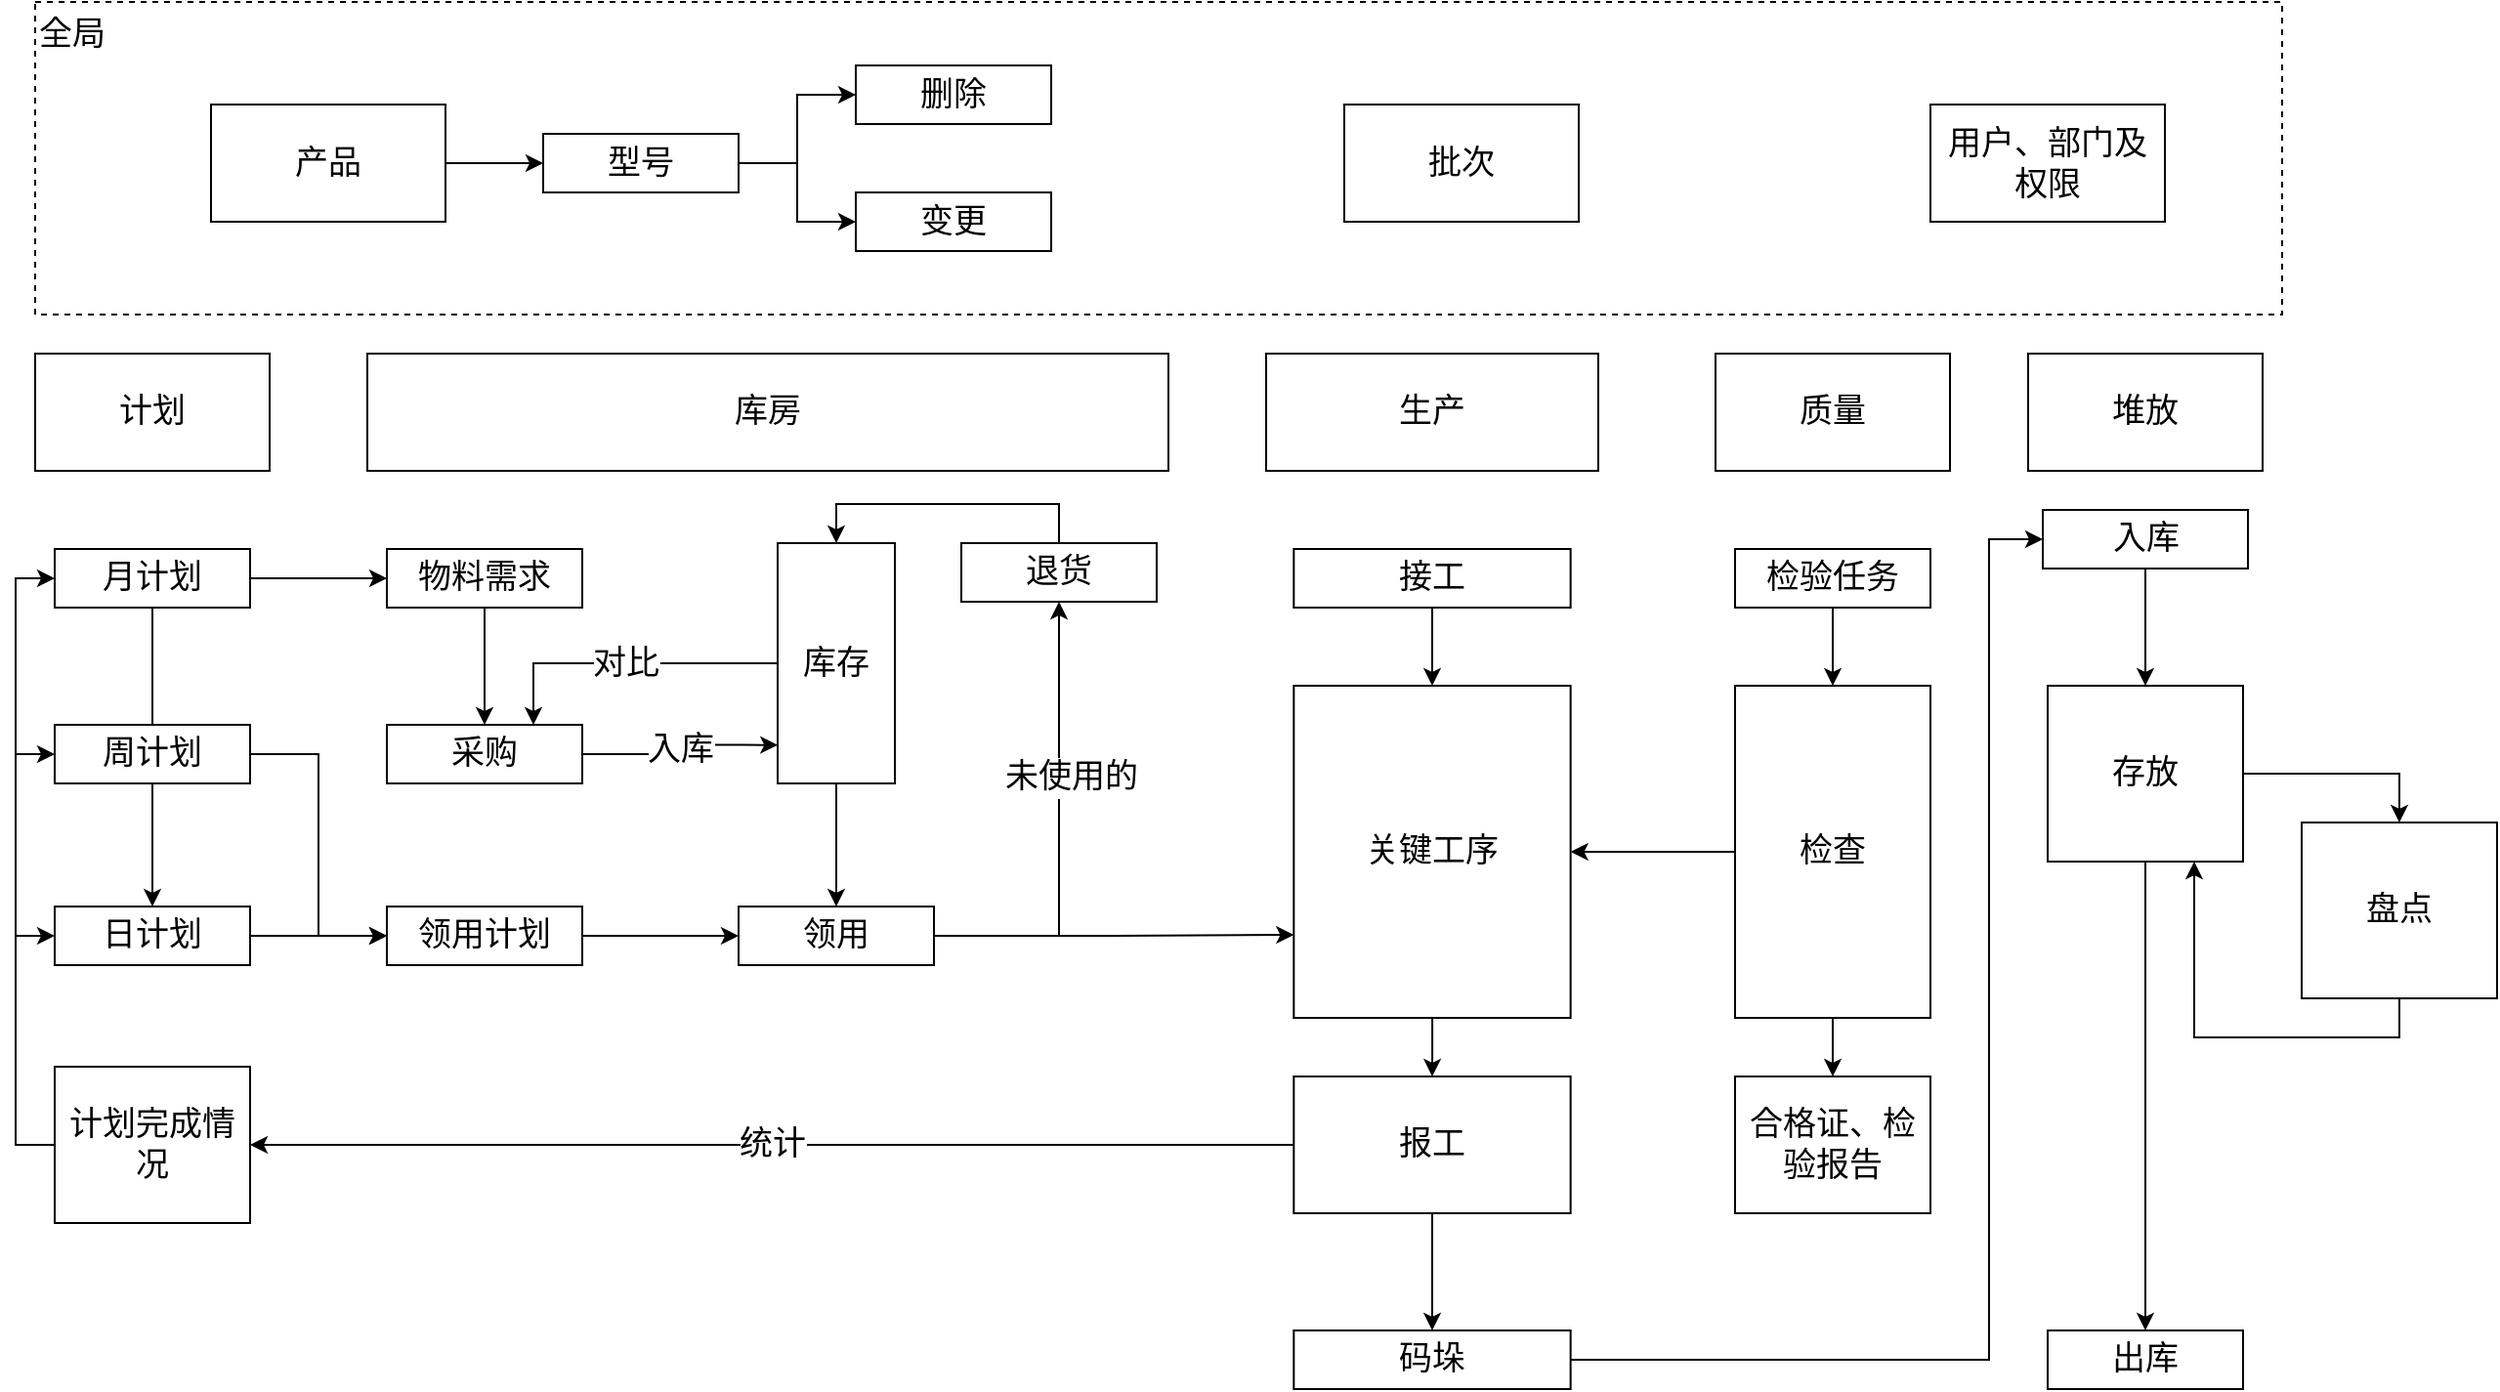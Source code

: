 <mxfile version="15.5.2" type="github" pages="2">
  <diagram id="4dSV8biOeY9Mt8u1wTXa" name="全局">
    <mxGraphModel dx="2172" dy="2098" grid="1" gridSize="10" guides="1" tooltips="1" connect="1" arrows="1" fold="1" page="1" pageScale="1" pageWidth="827" pageHeight="1169" math="0" shadow="0">
      <root>
        <mxCell id="0" />
        <mxCell id="1" parent="0" />
        <mxCell id="zCiI34CFv8VdZSw2ZmV4-54" value="全局" style="rounded=0;whiteSpace=wrap;html=1;fontSize=17;dashed=1;align=left;verticalAlign=top;" parent="1" vertex="1">
          <mxGeometry x="-110" y="-140" width="1150" height="160" as="geometry" />
        </mxCell>
        <mxCell id="zCiI34CFv8VdZSw2ZmV4-58" value="" style="edgeStyle=orthogonalEdgeStyle;rounded=0;orthogonalLoop=1;jettySize=auto;html=1;fontSize=17;" parent="1" source="zCiI34CFv8VdZSw2ZmV4-1" target="zCiI34CFv8VdZSw2ZmV4-8" edge="1">
          <mxGeometry relative="1" as="geometry" />
        </mxCell>
        <mxCell id="zCiI34CFv8VdZSw2ZmV4-1" value="产品" style="rounded=0;whiteSpace=wrap;html=1;fontSize=17;" parent="1" vertex="1">
          <mxGeometry x="-20" y="-87.5" width="120" height="60" as="geometry" />
        </mxCell>
        <mxCell id="zCiI34CFv8VdZSw2ZmV4-2" value="计划" style="rounded=0;whiteSpace=wrap;html=1;fontSize=17;" parent="1" vertex="1">
          <mxGeometry x="-110" y="40" width="120" height="60" as="geometry" />
        </mxCell>
        <mxCell id="zCiI34CFv8VdZSw2ZmV4-4" value="质量" style="rounded=0;whiteSpace=wrap;html=1;fontSize=17;" parent="1" vertex="1">
          <mxGeometry x="750" y="40" width="120" height="60" as="geometry" />
        </mxCell>
        <mxCell id="zCiI34CFv8VdZSw2ZmV4-5" value="堆放" style="rounded=0;whiteSpace=wrap;html=1;fontSize=17;" parent="1" vertex="1">
          <mxGeometry x="910" y="40" width="120" height="60" as="geometry" />
        </mxCell>
        <mxCell id="zCiI34CFv8VdZSw2ZmV4-6" value="用户、部门及权限" style="rounded=0;whiteSpace=wrap;html=1;fontSize=17;" parent="1" vertex="1">
          <mxGeometry x="860" y="-87.5" width="120" height="60" as="geometry" />
        </mxCell>
        <mxCell id="zCiI34CFv8VdZSw2ZmV4-59" value="" style="edgeStyle=orthogonalEdgeStyle;rounded=0;orthogonalLoop=1;jettySize=auto;html=1;fontSize=17;" parent="1" source="zCiI34CFv8VdZSw2ZmV4-8" target="zCiI34CFv8VdZSw2ZmV4-57" edge="1">
          <mxGeometry relative="1" as="geometry" />
        </mxCell>
        <mxCell id="zCiI34CFv8VdZSw2ZmV4-60" style="edgeStyle=orthogonalEdgeStyle;rounded=0;orthogonalLoop=1;jettySize=auto;html=1;exitX=1;exitY=0.5;exitDx=0;exitDy=0;entryX=0;entryY=0.5;entryDx=0;entryDy=0;fontSize=17;" parent="1" source="zCiI34CFv8VdZSw2ZmV4-8" target="zCiI34CFv8VdZSw2ZmV4-55" edge="1">
          <mxGeometry relative="1" as="geometry" />
        </mxCell>
        <mxCell id="zCiI34CFv8VdZSw2ZmV4-8" value="型号" style="rounded=0;whiteSpace=wrap;html=1;fontSize=17;" parent="1" vertex="1">
          <mxGeometry x="150" y="-72.5" width="100" height="30" as="geometry" />
        </mxCell>
        <mxCell id="zCiI34CFv8VdZSw2ZmV4-53" value="统计" style="edgeStyle=orthogonalEdgeStyle;rounded=0;orthogonalLoop=1;jettySize=auto;html=1;exitX=0;exitY=0.5;exitDx=0;exitDy=0;entryX=1;entryY=0.5;entryDx=0;entryDy=0;fontSize=17;" parent="1" source="zCiI34CFv8VdZSw2ZmV4-11" target="zCiI34CFv8VdZSw2ZmV4-52" edge="1">
          <mxGeometry relative="1" as="geometry" />
        </mxCell>
        <mxCell id="zCiI34CFv8VdZSw2ZmV4-40" style="edgeStyle=orthogonalEdgeStyle;rounded=0;orthogonalLoop=1;jettySize=auto;html=1;exitX=0.5;exitY=1;exitDx=0;exitDy=0;entryX=0.5;entryY=0;entryDx=0;entryDy=0;fontSize=17;" parent="1" source="zCiI34CFv8VdZSw2ZmV4-18" target="zCiI34CFv8VdZSw2ZmV4-29" edge="1">
          <mxGeometry relative="1" as="geometry" />
        </mxCell>
        <mxCell id="zCiI34CFv8VdZSw2ZmV4-18" value="检验任务" style="rounded=0;whiteSpace=wrap;html=1;fontSize=17;" parent="1" vertex="1">
          <mxGeometry x="760" y="140" width="100" height="30" as="geometry" />
        </mxCell>
        <mxCell id="zCiI34CFv8VdZSw2ZmV4-48" value="" style="edgeStyle=orthogonalEdgeStyle;rounded=0;orthogonalLoop=1;jettySize=auto;html=1;fontSize=17;" parent="1" source="zCiI34CFv8VdZSw2ZmV4-20" target="zCiI34CFv8VdZSw2ZmV4-44" edge="1">
          <mxGeometry relative="1" as="geometry" />
        </mxCell>
        <mxCell id="zCiI34CFv8VdZSw2ZmV4-76" style="edgeStyle=orthogonalEdgeStyle;rounded=0;orthogonalLoop=1;jettySize=auto;html=1;exitX=1;exitY=0.5;exitDx=0;exitDy=0;entryX=0;entryY=0.5;entryDx=0;entryDy=0;fontSize=17;" parent="1" source="zCiI34CFv8VdZSw2ZmV4-20" target="zCiI34CFv8VdZSw2ZmV4-26" edge="1">
          <mxGeometry relative="1" as="geometry" />
        </mxCell>
        <mxCell id="zCiI34CFv8VdZSw2ZmV4-20" value="月计划" style="rounded=0;whiteSpace=wrap;html=1;fontSize=17;" parent="1" vertex="1">
          <mxGeometry x="-100" y="140" width="100" height="30" as="geometry" />
        </mxCell>
        <mxCell id="zCiI34CFv8VdZSw2ZmV4-37" style="edgeStyle=orthogonalEdgeStyle;rounded=0;orthogonalLoop=1;jettySize=auto;html=1;exitX=1;exitY=0.5;exitDx=0;exitDy=0;entryX=0;entryY=0.5;entryDx=0;entryDy=0;fontSize=17;" parent="1" source="zCiI34CFv8VdZSw2ZmV4-21" target="zCiI34CFv8VdZSw2ZmV4-75" edge="1">
          <mxGeometry relative="1" as="geometry">
            <Array as="points">
              <mxPoint x="890" y="555" />
              <mxPoint x="890" y="135" />
            </Array>
          </mxGeometry>
        </mxCell>
        <mxCell id="zCiI34CFv8VdZSw2ZmV4-24" value="" style="edgeStyle=orthogonalEdgeStyle;rounded=0;orthogonalLoop=1;jettySize=auto;html=1;fontSize=17;" parent="1" source="zCiI34CFv8VdZSw2ZmV4-22" target="zCiI34CFv8VdZSw2ZmV4-23" edge="1">
          <mxGeometry relative="1" as="geometry" />
        </mxCell>
        <mxCell id="zCiI34CFv8VdZSw2ZmV4-107" style="edgeStyle=orthogonalEdgeStyle;rounded=0;orthogonalLoop=1;jettySize=auto;html=1;exitX=1;exitY=0.5;exitDx=0;exitDy=0;entryX=0.5;entryY=0;entryDx=0;entryDy=0;fontSize=17;" parent="1" source="zCiI34CFv8VdZSw2ZmV4-22" target="zCiI34CFv8VdZSw2ZmV4-105" edge="1">
          <mxGeometry relative="1" as="geometry" />
        </mxCell>
        <mxCell id="zCiI34CFv8VdZSw2ZmV4-22" value="存放" style="rounded=0;whiteSpace=wrap;html=1;fontSize=17;" parent="1" vertex="1">
          <mxGeometry x="920" y="210" width="100" height="90" as="geometry" />
        </mxCell>
        <mxCell id="zCiI34CFv8VdZSw2ZmV4-23" value="出库" style="rounded=0;whiteSpace=wrap;html=1;fontSize=17;" parent="1" vertex="1">
          <mxGeometry x="920" y="540" width="100" height="30" as="geometry" />
        </mxCell>
        <mxCell id="zCiI34CFv8VdZSw2ZmV4-25" value="库房" style="rounded=0;whiteSpace=wrap;html=1;fontSize=17;" parent="1" vertex="1">
          <mxGeometry x="60" y="40" width="410" height="60" as="geometry" />
        </mxCell>
        <mxCell id="zCiI34CFv8VdZSw2ZmV4-91" style="edgeStyle=orthogonalEdgeStyle;rounded=0;orthogonalLoop=1;jettySize=auto;html=1;exitX=0.5;exitY=1;exitDx=0;exitDy=0;entryX=0.5;entryY=0;entryDx=0;entryDy=0;fontSize=17;" parent="1" source="zCiI34CFv8VdZSw2ZmV4-26" target="zCiI34CFv8VdZSw2ZmV4-31" edge="1">
          <mxGeometry relative="1" as="geometry" />
        </mxCell>
        <mxCell id="zCiI34CFv8VdZSw2ZmV4-26" value="物料需求" style="rounded=0;whiteSpace=wrap;html=1;fontSize=17;" parent="1" vertex="1">
          <mxGeometry x="70" y="140" width="100" height="30" as="geometry" />
        </mxCell>
        <mxCell id="zCiI34CFv8VdZSw2ZmV4-28" value="批次" style="rounded=0;whiteSpace=wrap;html=1;fontSize=17;" parent="1" vertex="1">
          <mxGeometry x="560.0" y="-87.5" width="120" height="60" as="geometry" />
        </mxCell>
        <mxCell id="zCiI34CFv8VdZSw2ZmV4-38" style="edgeStyle=orthogonalEdgeStyle;rounded=0;orthogonalLoop=1;jettySize=auto;html=1;exitX=0;exitY=0.5;exitDx=0;exitDy=0;entryX=1;entryY=0.5;entryDx=0;entryDy=0;fontSize=17;" parent="1" source="zCiI34CFv8VdZSw2ZmV4-29" target="zCiI34CFv8VdZSw2ZmV4-13" edge="1">
          <mxGeometry relative="1" as="geometry" />
        </mxCell>
        <mxCell id="zCiI34CFv8VdZSw2ZmV4-39" style="edgeStyle=orthogonalEdgeStyle;rounded=0;orthogonalLoop=1;jettySize=auto;html=1;exitX=0.5;exitY=1;exitDx=0;exitDy=0;entryX=0.5;entryY=0;entryDx=0;entryDy=0;fontSize=17;" parent="1" source="zCiI34CFv8VdZSw2ZmV4-29" target="zCiI34CFv8VdZSw2ZmV4-30" edge="1">
          <mxGeometry relative="1" as="geometry" />
        </mxCell>
        <mxCell id="zCiI34CFv8VdZSw2ZmV4-29" value="检查" style="rounded=0;whiteSpace=wrap;html=1;fontSize=17;" parent="1" vertex="1">
          <mxGeometry x="760" y="210" width="100" height="170" as="geometry" />
        </mxCell>
        <mxCell id="zCiI34CFv8VdZSw2ZmV4-30" value="合格证、检验报告" style="rounded=0;whiteSpace=wrap;html=1;fontSize=17;" parent="1" vertex="1">
          <mxGeometry x="760" y="410" width="100" height="70" as="geometry" />
        </mxCell>
        <mxCell id="zCiI34CFv8VdZSw2ZmV4-96" value="入库" style="edgeStyle=orthogonalEdgeStyle;rounded=0;orthogonalLoop=1;jettySize=auto;html=1;exitX=1;exitY=0.5;exitDx=0;exitDy=0;entryX=0.002;entryY=0.84;entryDx=0;entryDy=0;fontSize=17;entryPerimeter=0;" parent="1" source="zCiI34CFv8VdZSw2ZmV4-31" target="zCiI34CFv8VdZSw2ZmV4-66" edge="1">
          <mxGeometry relative="1" as="geometry" />
        </mxCell>
        <mxCell id="zCiI34CFv8VdZSw2ZmV4-31" value="采购" style="rounded=0;whiteSpace=wrap;html=1;fontSize=17;" parent="1" vertex="1">
          <mxGeometry x="70" y="230" width="100" height="30" as="geometry" />
        </mxCell>
        <mxCell id="zCiI34CFv8VdZSw2ZmV4-100" value="" style="edgeStyle=orthogonalEdgeStyle;rounded=0;orthogonalLoop=1;jettySize=auto;html=1;fontSize=17;" parent="1" source="zCiI34CFv8VdZSw2ZmV4-32" target="zCiI34CFv8VdZSw2ZmV4-85" edge="1">
          <mxGeometry relative="1" as="geometry" />
        </mxCell>
        <mxCell id="zCiI34CFv8VdZSw2ZmV4-32" value="领用计划" style="rounded=0;whiteSpace=wrap;html=1;fontSize=17;" parent="1" vertex="1">
          <mxGeometry x="70" y="323" width="100" height="30" as="geometry" />
        </mxCell>
        <mxCell id="zCiI34CFv8VdZSw2ZmV4-63" value="" style="edgeStyle=orthogonalEdgeStyle;rounded=0;orthogonalLoop=1;jettySize=auto;html=1;fontSize=17;entryX=0.5;entryY=0;entryDx=0;entryDy=0;exitX=0.5;exitY=0;exitDx=0;exitDy=0;" parent="1" source="zCiI34CFv8VdZSw2ZmV4-33" target="zCiI34CFv8VdZSw2ZmV4-66" edge="1">
          <mxGeometry relative="1" as="geometry">
            <mxPoint x="170" y="20" as="targetPoint" />
          </mxGeometry>
        </mxCell>
        <mxCell id="zCiI34CFv8VdZSw2ZmV4-33" value="退货" style="rounded=0;whiteSpace=wrap;html=1;fontSize=17;" parent="1" vertex="1">
          <mxGeometry x="364" y="137" width="100" height="30" as="geometry" />
        </mxCell>
        <mxCell id="zCiI34CFv8VdZSw2ZmV4-79" style="edgeStyle=orthogonalEdgeStyle;rounded=0;orthogonalLoop=1;jettySize=auto;html=1;exitX=1;exitY=0.5;exitDx=0;exitDy=0;entryX=0;entryY=0.5;entryDx=0;entryDy=0;fontSize=17;" parent="1" source="zCiI34CFv8VdZSw2ZmV4-43" target="zCiI34CFv8VdZSw2ZmV4-32" edge="1">
          <mxGeometry relative="1" as="geometry" />
        </mxCell>
        <mxCell id="zCiI34CFv8VdZSw2ZmV4-43" value="周计划" style="rounded=0;whiteSpace=wrap;html=1;fontSize=17;" parent="1" vertex="1">
          <mxGeometry x="-100" y="230" width="100" height="30" as="geometry" />
        </mxCell>
        <mxCell id="zCiI34CFv8VdZSw2ZmV4-97" style="edgeStyle=orthogonalEdgeStyle;rounded=0;orthogonalLoop=1;jettySize=auto;html=1;exitX=1;exitY=0.5;exitDx=0;exitDy=0;fontSize=17;" parent="1" source="zCiI34CFv8VdZSw2ZmV4-44" edge="1">
          <mxGeometry relative="1" as="geometry">
            <mxPoint x="70" y="338" as="targetPoint" />
          </mxGeometry>
        </mxCell>
        <mxCell id="zCiI34CFv8VdZSw2ZmV4-44" value="日计划" style="rounded=0;whiteSpace=wrap;html=1;fontSize=17;" parent="1" vertex="1">
          <mxGeometry x="-100" y="323" width="100" height="30" as="geometry" />
        </mxCell>
        <mxCell id="zCiI34CFv8VdZSw2ZmV4-72" style="edgeStyle=orthogonalEdgeStyle;rounded=0;orthogonalLoop=1;jettySize=auto;html=1;exitX=0;exitY=0.5;exitDx=0;exitDy=0;entryX=0;entryY=0.5;entryDx=0;entryDy=0;fontSize=17;" parent="1" source="zCiI34CFv8VdZSw2ZmV4-52" target="zCiI34CFv8VdZSw2ZmV4-44" edge="1">
          <mxGeometry relative="1" as="geometry" />
        </mxCell>
        <mxCell id="zCiI34CFv8VdZSw2ZmV4-73" style="edgeStyle=orthogonalEdgeStyle;rounded=0;orthogonalLoop=1;jettySize=auto;html=1;exitX=0;exitY=0.5;exitDx=0;exitDy=0;entryX=0;entryY=0.5;entryDx=0;entryDy=0;fontSize=17;" parent="1" source="zCiI34CFv8VdZSw2ZmV4-52" target="zCiI34CFv8VdZSw2ZmV4-43" edge="1">
          <mxGeometry relative="1" as="geometry" />
        </mxCell>
        <mxCell id="zCiI34CFv8VdZSw2ZmV4-74" style="edgeStyle=orthogonalEdgeStyle;rounded=0;orthogonalLoop=1;jettySize=auto;html=1;exitX=0;exitY=0.5;exitDx=0;exitDy=0;entryX=0;entryY=0.5;entryDx=0;entryDy=0;fontSize=17;" parent="1" source="zCiI34CFv8VdZSw2ZmV4-52" target="zCiI34CFv8VdZSw2ZmV4-20" edge="1">
          <mxGeometry relative="1" as="geometry" />
        </mxCell>
        <mxCell id="zCiI34CFv8VdZSw2ZmV4-52" value="计划完成情况" style="rounded=0;whiteSpace=wrap;html=1;fontSize=17;" parent="1" vertex="1">
          <mxGeometry x="-100" y="405" width="100" height="80" as="geometry" />
        </mxCell>
        <mxCell id="zCiI34CFv8VdZSw2ZmV4-55" value="删除" style="rounded=0;whiteSpace=wrap;html=1;fontSize=17;" parent="1" vertex="1">
          <mxGeometry x="310" y="-107.5" width="100" height="30" as="geometry" />
        </mxCell>
        <mxCell id="zCiI34CFv8VdZSw2ZmV4-57" value="变更" style="rounded=0;whiteSpace=wrap;html=1;fontSize=17;" parent="1" vertex="1">
          <mxGeometry x="310" y="-42.5" width="100" height="30" as="geometry" />
        </mxCell>
        <mxCell id="zCiI34CFv8VdZSw2ZmV4-94" value="对比" style="edgeStyle=orthogonalEdgeStyle;rounded=0;orthogonalLoop=1;jettySize=auto;html=1;exitX=0;exitY=0.5;exitDx=0;exitDy=0;entryX=0.75;entryY=0;entryDx=0;entryDy=0;fontSize=17;" parent="1" source="zCiI34CFv8VdZSw2ZmV4-66" target="zCiI34CFv8VdZSw2ZmV4-31" edge="1">
          <mxGeometry relative="1" as="geometry" />
        </mxCell>
        <mxCell id="zCiI34CFv8VdZSw2ZmV4-99" style="edgeStyle=orthogonalEdgeStyle;rounded=0;orthogonalLoop=1;jettySize=auto;html=1;exitX=0.5;exitY=1;exitDx=0;exitDy=0;entryX=0.5;entryY=0;entryDx=0;entryDy=0;fontSize=17;" parent="1" source="zCiI34CFv8VdZSw2ZmV4-66" target="zCiI34CFv8VdZSw2ZmV4-85" edge="1">
          <mxGeometry relative="1" as="geometry" />
        </mxCell>
        <mxCell id="zCiI34CFv8VdZSw2ZmV4-66" value="库存" style="rounded=0;whiteSpace=wrap;html=1;fontSize=17;" parent="1" vertex="1">
          <mxGeometry x="270" y="137" width="60" height="123" as="geometry" />
        </mxCell>
        <mxCell id="zCiI34CFv8VdZSw2ZmV4-3" value="生产" style="rounded=0;whiteSpace=wrap;html=1;fontSize=17;" parent="1" vertex="1">
          <mxGeometry x="520" y="40" width="170" height="60" as="geometry" />
        </mxCell>
        <mxCell id="zCiI34CFv8VdZSw2ZmV4-84" value="" style="edgeStyle=orthogonalEdgeStyle;rounded=0;orthogonalLoop=1;jettySize=auto;html=1;fontSize=17;" parent="1" source="zCiI34CFv8VdZSw2ZmV4-10" target="zCiI34CFv8VdZSw2ZmV4-13" edge="1">
          <mxGeometry relative="1" as="geometry" />
        </mxCell>
        <mxCell id="zCiI34CFv8VdZSw2ZmV4-10" value="接工" style="rounded=0;whiteSpace=wrap;html=1;fontSize=17;" parent="1" vertex="1">
          <mxGeometry x="534.167" y="140" width="141.667" height="30" as="geometry" />
        </mxCell>
        <mxCell id="zCiI34CFv8VdZSw2ZmV4-11" value="报工" style="rounded=0;whiteSpace=wrap;html=1;fontSize=17;" parent="1" vertex="1">
          <mxGeometry x="534.167" y="410" width="141.667" height="70" as="geometry" />
        </mxCell>
        <mxCell id="zCiI34CFv8VdZSw2ZmV4-16" value="" style="edgeStyle=orthogonalEdgeStyle;rounded=0;orthogonalLoop=1;jettySize=auto;html=1;fontSize=17;entryX=0.5;entryY=0;entryDx=0;entryDy=0;" parent="1" source="zCiI34CFv8VdZSw2ZmV4-13" target="zCiI34CFv8VdZSw2ZmV4-11" edge="1">
          <mxGeometry x="520" y="40" as="geometry">
            <mxPoint x="605" y="280" as="targetPoint" />
          </mxGeometry>
        </mxCell>
        <mxCell id="zCiI34CFv8VdZSw2ZmV4-13" value="关键工序" style="rounded=0;whiteSpace=wrap;html=1;fontSize=17;" parent="1" vertex="1">
          <mxGeometry x="534.167" y="210" width="141.667" height="170" as="geometry" />
        </mxCell>
        <mxCell id="zCiI34CFv8VdZSw2ZmV4-21" value="码垛" style="rounded=0;whiteSpace=wrap;html=1;fontSize=17;" parent="1" vertex="1">
          <mxGeometry x="534.167" y="540" width="141.667" height="30" as="geometry" />
        </mxCell>
        <mxCell id="zCiI34CFv8VdZSw2ZmV4-27" value="" style="edgeStyle=orthogonalEdgeStyle;rounded=0;orthogonalLoop=1;jettySize=auto;html=1;fontSize=17;" parent="1" source="zCiI34CFv8VdZSw2ZmV4-11" target="zCiI34CFv8VdZSw2ZmV4-21" edge="1">
          <mxGeometry x="520" y="40" as="geometry" />
        </mxCell>
        <mxCell id="zCiI34CFv8VdZSw2ZmV4-104" value="" style="edgeStyle=orthogonalEdgeStyle;rounded=0;orthogonalLoop=1;jettySize=auto;html=1;fontSize=17;" parent="1" source="zCiI34CFv8VdZSw2ZmV4-75" target="zCiI34CFv8VdZSw2ZmV4-22" edge="1">
          <mxGeometry relative="1" as="geometry" />
        </mxCell>
        <mxCell id="zCiI34CFv8VdZSw2ZmV4-75" value="入库" style="rounded=0;whiteSpace=wrap;html=1;fontSize=17;" parent="1" vertex="1">
          <mxGeometry x="917.5" y="120" width="105" height="30" as="geometry" />
        </mxCell>
        <mxCell id="zCiI34CFv8VdZSw2ZmV4-89" style="edgeStyle=orthogonalEdgeStyle;rounded=0;orthogonalLoop=1;jettySize=auto;html=1;exitX=1;exitY=0.5;exitDx=0;exitDy=0;entryX=0.5;entryY=1;entryDx=0;entryDy=0;fontSize=17;" parent="1" source="zCiI34CFv8VdZSw2ZmV4-85" target="zCiI34CFv8VdZSw2ZmV4-33" edge="1">
          <mxGeometry relative="1" as="geometry" />
        </mxCell>
        <mxCell id="zCiI34CFv8VdZSw2ZmV4-101" value="Text" style="edgeLabel;html=1;align=center;verticalAlign=middle;resizable=0;points=[];fontSize=17;" parent="zCiI34CFv8VdZSw2ZmV4-89" vertex="1" connectable="0">
          <mxGeometry x="0.232" relative="1" as="geometry">
            <mxPoint as="offset" />
          </mxGeometry>
        </mxCell>
        <mxCell id="zCiI34CFv8VdZSw2ZmV4-102" value="未使用的" style="edgeLabel;html=1;align=center;verticalAlign=middle;resizable=0;points=[];fontSize=17;" parent="zCiI34CFv8VdZSw2ZmV4-89" vertex="1" connectable="0">
          <mxGeometry x="0.232" y="-6" relative="1" as="geometry">
            <mxPoint as="offset" />
          </mxGeometry>
        </mxCell>
        <mxCell id="zCiI34CFv8VdZSw2ZmV4-98" style="edgeStyle=orthogonalEdgeStyle;rounded=0;orthogonalLoop=1;jettySize=auto;html=1;exitX=1;exitY=0.5;exitDx=0;exitDy=0;entryX=0;entryY=0.75;entryDx=0;entryDy=0;fontSize=17;" parent="1" source="zCiI34CFv8VdZSw2ZmV4-85" target="zCiI34CFv8VdZSw2ZmV4-13" edge="1">
          <mxGeometry relative="1" as="geometry" />
        </mxCell>
        <mxCell id="zCiI34CFv8VdZSw2ZmV4-85" value="领用" style="rounded=0;whiteSpace=wrap;html=1;fontSize=17;" parent="1" vertex="1">
          <mxGeometry x="250" y="323" width="100" height="30" as="geometry" />
        </mxCell>
        <mxCell id="zCiI34CFv8VdZSw2ZmV4-108" style="edgeStyle=orthogonalEdgeStyle;rounded=0;orthogonalLoop=1;jettySize=auto;html=1;exitX=0.5;exitY=1;exitDx=0;exitDy=0;entryX=0.75;entryY=1;entryDx=0;entryDy=0;fontSize=17;" parent="1" source="zCiI34CFv8VdZSw2ZmV4-105" target="zCiI34CFv8VdZSw2ZmV4-22" edge="1">
          <mxGeometry relative="1" as="geometry" />
        </mxCell>
        <mxCell id="zCiI34CFv8VdZSw2ZmV4-105" value="盘点" style="rounded=0;whiteSpace=wrap;html=1;fontSize=17;" parent="1" vertex="1">
          <mxGeometry x="1050" y="280" width="100" height="90" as="geometry" />
        </mxCell>
      </root>
    </mxGraphModel>
  </diagram>
  <diagram id="63ERVAgi7B0aR-lH0B2C" name="供应链">
    <mxGraphModel dx="1143" dy="790" grid="1" gridSize="10" guides="1" tooltips="1" connect="1" arrows="1" fold="1" page="1" pageScale="1" pageWidth="827" pageHeight="1169" math="0" shadow="0">
      <root>
        <mxCell id="sd0lDeFgY-EVBStsKR32-0" />
        <mxCell id="sd0lDeFgY-EVBStsKR32-1" parent="sd0lDeFgY-EVBStsKR32-0" />
        <mxCell id="sd0lDeFgY-EVBStsKR32-2" value="物料需求计划" style="rounded=0;whiteSpace=wrap;html=1;" parent="sd0lDeFgY-EVBStsKR32-1" vertex="1">
          <mxGeometry x="220" y="50" width="120" height="60" as="geometry" />
        </mxCell>
        <mxCell id="sd0lDeFgY-EVBStsKR32-3" value="领用" style="rounded=0;whiteSpace=wrap;html=1;" parent="sd0lDeFgY-EVBStsKR32-1" vertex="1">
          <mxGeometry x="40" y="760" width="120" height="60" as="geometry" />
        </mxCell>
        <mxCell id="sd0lDeFgY-EVBStsKR32-8" value="" style="edgeStyle=orthogonalEdgeStyle;rounded=0;orthogonalLoop=1;jettySize=auto;html=1;" parent="sd0lDeFgY-EVBStsKR32-1" source="sd0lDeFgY-EVBStsKR32-4" target="sd0lDeFgY-EVBStsKR32-7" edge="1">
          <mxGeometry relative="1" as="geometry" />
        </mxCell>
        <mxCell id="sd0lDeFgY-EVBStsKR32-4" value="常备件" style="rounded=0;whiteSpace=wrap;html=1;" parent="sd0lDeFgY-EVBStsKR32-1" vertex="1">
          <mxGeometry x="100" y="160" width="120" height="60" as="geometry" />
        </mxCell>
        <mxCell id="sd0lDeFgY-EVBStsKR32-5" value="库存容量" style="rounded=0;whiteSpace=wrap;html=1;" parent="sd0lDeFgY-EVBStsKR32-1" vertex="1">
          <mxGeometry x="530" y="160" width="120" height="60" as="geometry" />
        </mxCell>
        <mxCell id="sd0lDeFgY-EVBStsKR32-6" value="库存件" style="rounded=0;whiteSpace=wrap;html=1;" parent="sd0lDeFgY-EVBStsKR32-1" vertex="1">
          <mxGeometry x="320" y="160" width="120" height="60" as="geometry" />
        </mxCell>
        <mxCell id="sd0lDeFgY-EVBStsKR32-7" value="低于规定值" style="rhombus;whiteSpace=wrap;html=1;" parent="sd0lDeFgY-EVBStsKR32-1" vertex="1">
          <mxGeometry x="120" y="300" width="80" height="80" as="geometry" />
        </mxCell>
      </root>
    </mxGraphModel>
  </diagram>
</mxfile>
